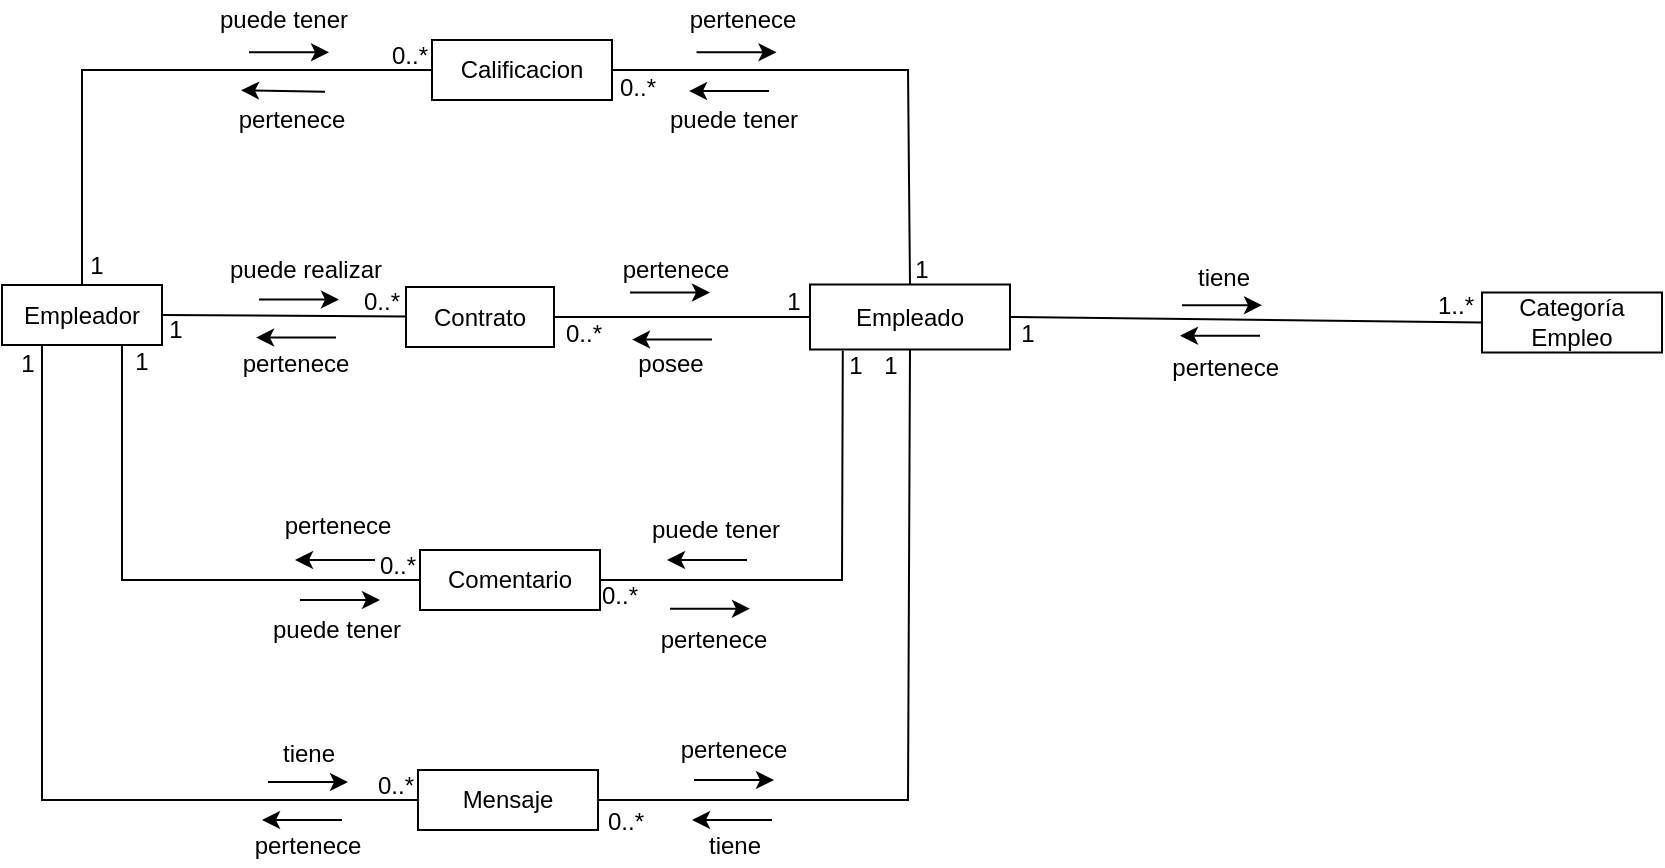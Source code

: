 <mxfile version="20.2.7" type="device"><diagram id="of9pC4fw-MPHWpr6VbC8" name="Página-1"><mxGraphModel dx="1085" dy="553" grid="1" gridSize="10" guides="1" tooltips="1" connect="1" arrows="1" fold="1" page="1" pageScale="1" pageWidth="827" pageHeight="1169" math="0" shadow="0"><root><mxCell id="0"/><mxCell id="1" parent="0"/><mxCell id="vg7QcbYvOYsoTMYz2Rsn-1" value="Calificacion" style="rounded=0;whiteSpace=wrap;html=1;" parent="1" vertex="1"><mxGeometry x="295" y="220" width="90" height="30" as="geometry"/></mxCell><mxCell id="vg7QcbYvOYsoTMYz2Rsn-2" value="Empleador" style="rounded=0;whiteSpace=wrap;html=1;" parent="1" vertex="1"><mxGeometry x="80" y="342.5" width="80" height="30" as="geometry"/></mxCell><mxCell id="aUI9zjwgP-qlKRp5OmpV-1" style="edgeStyle=orthogonalEdgeStyle;rounded=0;orthogonalLoop=1;jettySize=auto;html=1;entryX=1;entryY=0.5;entryDx=0;entryDy=0;endArrow=none;endFill=0;" parent="1" source="vg7QcbYvOYsoTMYz2Rsn-3" target="-ia9TVICKKa9PZTKKcAM-2" edge="1"><mxGeometry relative="1" as="geometry"/></mxCell><mxCell id="vg7QcbYvOYsoTMYz2Rsn-3" value="Empleado" style="rounded=0;whiteSpace=wrap;html=1;" parent="1" vertex="1"><mxGeometry x="484" y="342.25" width="100" height="32.5" as="geometry"/></mxCell><mxCell id="vg7QcbYvOYsoTMYz2Rsn-4" value="Categoría Empleo" style="rounded=0;whiteSpace=wrap;html=1;" parent="1" vertex="1"><mxGeometry x="820" y="346.25" width="90" height="30" as="geometry"/></mxCell><mxCell id="vg7QcbYvOYsoTMYz2Rsn-6" value="" style="endArrow=none;html=1;rounded=0;exitX=1;exitY=0.5;exitDx=0;exitDy=0;" parent="1" source="vg7QcbYvOYsoTMYz2Rsn-2" target="-ia9TVICKKa9PZTKKcAM-2" edge="1"><mxGeometry width="50" height="50" relative="1" as="geometry"><mxPoint x="240" y="370" as="sourcePoint"/><mxPoint x="480" y="360" as="targetPoint"/></mxGeometry></mxCell><mxCell id="vg7QcbYvOYsoTMYz2Rsn-8" value="" style="endArrow=none;html=1;rounded=0;entryX=0;entryY=0.5;entryDx=0;entryDy=0;exitX=0.5;exitY=0;exitDx=0;exitDy=0;" parent="1" source="vg7QcbYvOYsoTMYz2Rsn-2" target="vg7QcbYvOYsoTMYz2Rsn-1" edge="1"><mxGeometry width="50" height="50" relative="1" as="geometry"><mxPoint x="140" y="320" as="sourcePoint"/><mxPoint x="190" y="270" as="targetPoint"/><Array as="points"><mxPoint x="120" y="235"/></Array></mxGeometry></mxCell><mxCell id="vg7QcbYvOYsoTMYz2Rsn-9" value="" style="endArrow=classic;html=1;rounded=0;" parent="1" edge="1"><mxGeometry width="50" height="50" relative="1" as="geometry"><mxPoint x="394" y="346.25" as="sourcePoint"/><mxPoint x="434" y="346.25" as="targetPoint"/></mxGeometry></mxCell><mxCell id="vg7QcbYvOYsoTMYz2Rsn-10" value="" style="endArrow=none;html=1;rounded=0;entryX=0;entryY=0.5;entryDx=0;entryDy=0;exitX=1;exitY=0.5;exitDx=0;exitDy=0;" parent="1" source="vg7QcbYvOYsoTMYz2Rsn-3" target="vg7QcbYvOYsoTMYz2Rsn-4" edge="1"><mxGeometry width="50" height="50" relative="1" as="geometry"><mxPoint x="540" y="360" as="sourcePoint"/><mxPoint x="564" y="310" as="targetPoint"/></mxGeometry></mxCell><mxCell id="KfLtf7levQlxupuaYCD2-9" style="endArrow=none;html=1;rounded=0;entryX=0.164;entryY=1.02;entryDx=0;entryDy=0;exitX=1;exitY=0.5;exitDx=0;exitDy=0;entryPerimeter=0;" parent="1" source="KfLtf7levQlxupuaYCD2-2" target="vg7QcbYvOYsoTMYz2Rsn-3" edge="1"><mxGeometry relative="1" as="geometry"><Array as="points"><mxPoint x="500" y="490"/></Array></mxGeometry></mxCell><mxCell id="KfLtf7levQlxupuaYCD2-2" value="Comentario" style="rounded=0;whiteSpace=wrap;html=1;" parent="1" vertex="1"><mxGeometry x="289" y="475" width="90" height="30" as="geometry"/></mxCell><mxCell id="KfLtf7levQlxupuaYCD2-4" value="" style="endArrow=classic;html=1;rounded=0;" parent="1" edge="1"><mxGeometry width="50" height="50" relative="1" as="geometry"><mxPoint x="670.0" y="352.57" as="sourcePoint"/><mxPoint x="710.0" y="352.57" as="targetPoint"/></mxGeometry></mxCell><mxCell id="vg7QcbYvOYsoTMYz2Rsn-14" value="" style="endArrow=none;html=1;rounded=0;entryX=1;entryY=0.5;entryDx=0;entryDy=0;exitX=0.5;exitY=0;exitDx=0;exitDy=0;" parent="1" source="vg7QcbYvOYsoTMYz2Rsn-3" target="vg7QcbYvOYsoTMYz2Rsn-1" edge="1"><mxGeometry width="50" height="50" relative="1" as="geometry"><mxPoint x="464" y="337.5" as="sourcePoint"/><mxPoint x="554" y="232.5" as="targetPoint"/><Array as="points"><mxPoint x="533" y="235"/></Array></mxGeometry></mxCell><mxCell id="KfLtf7levQlxupuaYCD2-5" value="" style="endArrow=classic;html=1;rounded=0;" parent="1" edge="1"><mxGeometry width="50" height="50" relative="1" as="geometry"><mxPoint x="709.0" y="367.85" as="sourcePoint"/><mxPoint x="669.0" y="367.85" as="targetPoint"/></mxGeometry></mxCell><mxCell id="KfLtf7levQlxupuaYCD2-8" value="" style="endArrow=none;html=1;rounded=0;entryX=0.75;entryY=1;entryDx=0;entryDy=0;exitX=0;exitY=0.5;exitDx=0;exitDy=0;" parent="1" source="KfLtf7levQlxupuaYCD2-2" target="vg7QcbYvOYsoTMYz2Rsn-2" edge="1"><mxGeometry width="50" height="50" relative="1" as="geometry"><mxPoint x="300" y="470" as="sourcePoint"/><mxPoint x="350" y="420" as="targetPoint"/><Array as="points"><mxPoint x="140" y="490"/></Array></mxGeometry></mxCell><mxCell id="KfLtf7levQlxupuaYCD2-10" value="" style="endArrow=classic;html=1;rounded=0;" parent="1" edge="1"><mxGeometry width="50" height="50" relative="1" as="geometry"><mxPoint x="247" y="368.77" as="sourcePoint"/><mxPoint x="207" y="368.77" as="targetPoint"/></mxGeometry></mxCell><mxCell id="KfLtf7levQlxupuaYCD2-11" style="endArrow=none;html=1;rounded=0;entryX=0.5;entryY=1;entryDx=0;entryDy=0;exitX=1;exitY=0.5;exitDx=0;exitDy=0;" parent="1" source="KfLtf7levQlxupuaYCD2-12" target="vg7QcbYvOYsoTMYz2Rsn-3" edge="1"><mxGeometry relative="1" as="geometry"><mxPoint x="489.0" y="377.14" as="targetPoint"/><Array as="points"><mxPoint x="533" y="600"/></Array></mxGeometry></mxCell><mxCell id="KfLtf7levQlxupuaYCD2-12" value="Mensaje" style="rounded=0;whiteSpace=wrap;html=1;" parent="1" vertex="1"><mxGeometry x="288" y="585" width="90" height="30" as="geometry"/></mxCell><mxCell id="KfLtf7levQlxupuaYCD2-13" value="" style="endArrow=none;html=1;rounded=0;entryX=0.25;entryY=1;entryDx=0;entryDy=0;exitX=0;exitY=0.5;exitDx=0;exitDy=0;" parent="1" source="KfLtf7levQlxupuaYCD2-12" target="vg7QcbYvOYsoTMYz2Rsn-2" edge="1"><mxGeometry width="50" height="50" relative="1" as="geometry"><mxPoint x="305" y="605" as="sourcePoint"/><mxPoint x="215" y="460.0" as="targetPoint"/><Array as="points"><mxPoint x="100" y="600"/></Array></mxGeometry></mxCell><mxCell id="KfLtf7levQlxupuaYCD2-14" value="" style="endArrow=classic;html=1;rounded=0;" parent="1" edge="1"><mxGeometry width="50" height="50" relative="1" as="geometry"><mxPoint x="452.5" y="480" as="sourcePoint"/><mxPoint x="412.5" y="480" as="targetPoint"/></mxGeometry></mxCell><mxCell id="KfLtf7levQlxupuaYCD2-15" value="" style="endArrow=classic;html=1;rounded=0;" parent="1" edge="1"><mxGeometry width="50" height="50" relative="1" as="geometry"><mxPoint x="229" y="500" as="sourcePoint"/><mxPoint x="269" y="500" as="targetPoint"/></mxGeometry></mxCell><mxCell id="KfLtf7levQlxupuaYCD2-16" value="" style="endArrow=classic;html=1;rounded=0;" parent="1" edge="1"><mxGeometry width="50" height="50" relative="1" as="geometry"><mxPoint x="426" y="590" as="sourcePoint"/><mxPoint x="466" y="590" as="targetPoint"/></mxGeometry></mxCell><mxCell id="KfLtf7levQlxupuaYCD2-17" value="" style="endArrow=classic;html=1;rounded=0;" parent="1" edge="1"><mxGeometry width="50" height="50" relative="1" as="geometry"><mxPoint x="250" y="610" as="sourcePoint"/><mxPoint x="210" y="610" as="targetPoint"/></mxGeometry></mxCell><mxCell id="NRFu18FWYWFKZ57OWyYP-1" value="1" style="text;html=1;strokeColor=none;fillColor=none;align=center;verticalAlign=middle;whiteSpace=wrap;rounded=0;" parent="1" vertex="1"><mxGeometry x="500" y="375.75" width="14" height="15" as="geometry"/></mxCell><mxCell id="NRFu18FWYWFKZ57OWyYP-2" value="1" style="text;html=1;strokeColor=none;fillColor=none;align=center;verticalAlign=middle;whiteSpace=wrap;rounded=0;" parent="1" vertex="1"><mxGeometry x="80" y="374.5" width="26" height="15" as="geometry"/></mxCell><mxCell id="NRFu18FWYWFKZ57OWyYP-5" value="tiene" style="text;html=1;strokeColor=none;fillColor=none;align=center;verticalAlign=middle;whiteSpace=wrap;rounded=0;" parent="1" vertex="1"><mxGeometry x="420.5" y="613" width="51" height="20" as="geometry"/></mxCell><mxCell id="NRFu18FWYWFKZ57OWyYP-6" value="pertenece" style="text;html=1;strokeColor=none;fillColor=none;align=center;verticalAlign=middle;whiteSpace=wrap;rounded=0;" parent="1" vertex="1"><mxGeometry x="406" y="565" width="80" height="20" as="geometry"/></mxCell><mxCell id="NRFu18FWYWFKZ57OWyYP-8" value="1" style="text;html=1;strokeColor=none;fillColor=none;align=center;verticalAlign=middle;whiteSpace=wrap;rounded=0;" parent="1" vertex="1"><mxGeometry x="140" y="373.5" width="20" height="15" as="geometry"/></mxCell><mxCell id="NRFu18FWYWFKZ57OWyYP-9" value="1" style="text;html=1;strokeColor=none;fillColor=none;align=center;verticalAlign=middle;whiteSpace=wrap;rounded=0;" parent="1" vertex="1"><mxGeometry x="532" y="327" width="16" height="15" as="geometry"/></mxCell><mxCell id="NRFu18FWYWFKZ57OWyYP-10" value="1" style="text;html=1;strokeColor=none;fillColor=none;align=center;verticalAlign=middle;whiteSpace=wrap;rounded=0;" parent="1" vertex="1"><mxGeometry x="116" y="325" width="23" height="15" as="geometry"/></mxCell><mxCell id="NRFu18FWYWFKZ57OWyYP-11" value="pertenece&amp;nbsp;" style="text;html=1;strokeColor=none;fillColor=none;align=center;verticalAlign=middle;whiteSpace=wrap;rounded=0;" parent="1" vertex="1"><mxGeometry x="660" y="373.75" width="67" height="20" as="geometry"/></mxCell><mxCell id="NRFu18FWYWFKZ57OWyYP-12" value="1" style="text;html=1;strokeColor=none;fillColor=none;align=center;verticalAlign=middle;whiteSpace=wrap;rounded=0;" parent="1" vertex="1"><mxGeometry x="587" y="363" width="12" height="8" as="geometry"/></mxCell><mxCell id="NRFu18FWYWFKZ57OWyYP-13" value="1..*" style="text;html=1;strokeColor=none;fillColor=none;align=center;verticalAlign=middle;whiteSpace=wrap;rounded=0;" parent="1" vertex="1"><mxGeometry x="797" y="345.5" width="20" height="15" as="geometry"/></mxCell><mxCell id="NRFu18FWYWFKZ57OWyYP-14" value="tiene" style="text;html=1;strokeColor=none;fillColor=none;align=center;verticalAlign=middle;whiteSpace=wrap;rounded=0;" parent="1" vertex="1"><mxGeometry x="666" y="329" width="50" height="20" as="geometry"/></mxCell><mxCell id="NRFu18FWYWFKZ57OWyYP-15" value="" style="endArrow=classic;html=1;rounded=0;" parent="1" edge="1"><mxGeometry width="50" height="50" relative="1" as="geometry"><mxPoint x="203.5" y="226.17" as="sourcePoint"/><mxPoint x="243.5" y="226.17" as="targetPoint"/></mxGeometry></mxCell><mxCell id="NRFu18FWYWFKZ57OWyYP-16" value="" style="endArrow=classic;html=1;rounded=0;" parent="1" edge="1"><mxGeometry width="50" height="50" relative="1" as="geometry"><mxPoint x="463.5" y="245.52" as="sourcePoint"/><mxPoint x="423.5" y="245.52" as="targetPoint"/></mxGeometry></mxCell><mxCell id="NRFu18FWYWFKZ57OWyYP-18" value="puede tener" style="text;html=1;strokeColor=none;fillColor=none;align=center;verticalAlign=middle;whiteSpace=wrap;rounded=0;" parent="1" vertex="1"><mxGeometry x="411" y="250" width="70" height="20" as="geometry"/></mxCell><mxCell id="NRFu18FWYWFKZ57OWyYP-19" value="puede tener" style="text;html=1;strokeColor=none;fillColor=none;align=center;verticalAlign=middle;whiteSpace=wrap;rounded=0;" parent="1" vertex="1"><mxGeometry x="182" y="200" width="78" height="20" as="geometry"/></mxCell><mxCell id="NRFu18FWYWFKZ57OWyYP-20" value="puede tener" style="text;html=1;strokeColor=none;fillColor=none;align=center;verticalAlign=middle;whiteSpace=wrap;rounded=0;" parent="1" vertex="1"><mxGeometry x="210" y="505" width="75" height="20" as="geometry"/></mxCell><mxCell id="NRFu18FWYWFKZ57OWyYP-24" value="0..*" style="text;html=1;strokeColor=none;fillColor=none;align=center;verticalAlign=middle;whiteSpace=wrap;rounded=0;" parent="1" vertex="1"><mxGeometry x="260" y="342.5" width="20" height="16" as="geometry"/></mxCell><mxCell id="-y2ENIuTqWuEOq2K0uDb-7" value="1" style="text;html=1;strokeColor=none;fillColor=none;align=center;verticalAlign=middle;whiteSpace=wrap;rounded=0;" parent="1" vertex="1"><mxGeometry x="516" y="377" width="17" height="12" as="geometry"/></mxCell><mxCell id="OhheRrNZ9I2wYq8CPIBb-1" value="" style="endArrow=classic;html=1;rounded=0;" parent="1" edge="1"><mxGeometry width="50" height="50" relative="1" as="geometry"><mxPoint x="465" y="610" as="sourcePoint"/><mxPoint x="425" y="610" as="targetPoint"/></mxGeometry></mxCell><mxCell id="OhheRrNZ9I2wYq8CPIBb-2" value="pertenece" style="text;html=1;strokeColor=none;fillColor=none;align=center;verticalAlign=middle;whiteSpace=wrap;rounded=0;" parent="1" vertex="1"><mxGeometry x="202" y="613" width="62" height="20" as="geometry"/></mxCell><mxCell id="OhheRrNZ9I2wYq8CPIBb-3" value="" style="endArrow=classic;html=1;rounded=0;" parent="1" edge="1"><mxGeometry width="50" height="50" relative="1" as="geometry"><mxPoint x="213" y="591" as="sourcePoint"/><mxPoint x="253" y="591" as="targetPoint"/></mxGeometry></mxCell><mxCell id="OhheRrNZ9I2wYq8CPIBb-4" value="" style="endArrow=classic;html=1;rounded=0;" parent="1" edge="1"><mxGeometry width="50" height="50" relative="1" as="geometry"><mxPoint x="414" y="504.33" as="sourcePoint"/><mxPoint x="454" y="504.33" as="targetPoint"/></mxGeometry></mxCell><mxCell id="OhheRrNZ9I2wYq8CPIBb-7" value="tiene" style="text;html=1;strokeColor=none;fillColor=none;align=center;verticalAlign=middle;whiteSpace=wrap;rounded=0;" parent="1" vertex="1"><mxGeometry x="208" y="567" width="51" height="20" as="geometry"/></mxCell><mxCell id="OhheRrNZ9I2wYq8CPIBb-8" value="0..*" style="text;html=1;strokeColor=none;fillColor=none;align=center;verticalAlign=middle;whiteSpace=wrap;rounded=0;" parent="1" vertex="1"><mxGeometry x="379" y="603" width="26" height="15" as="geometry"/></mxCell><mxCell id="OhheRrNZ9I2wYq8CPIBb-9" value="0..*" style="text;html=1;strokeColor=none;fillColor=none;align=center;verticalAlign=middle;whiteSpace=wrap;rounded=0;" parent="1" vertex="1"><mxGeometry x="264" y="585" width="26" height="15" as="geometry"/></mxCell><mxCell id="OhheRrNZ9I2wYq8CPIBb-10" value="0..*" style="text;html=1;strokeColor=none;fillColor=none;align=center;verticalAlign=middle;whiteSpace=wrap;rounded=0;" parent="1" vertex="1"><mxGeometry x="385" y="236" width="26" height="15" as="geometry"/></mxCell><mxCell id="OhheRrNZ9I2wYq8CPIBb-11" value="0..*" style="text;html=1;strokeColor=none;fillColor=none;align=center;verticalAlign=middle;whiteSpace=wrap;rounded=0;" parent="1" vertex="1"><mxGeometry x="271" y="220" width="26" height="15" as="geometry"/></mxCell><mxCell id="OhheRrNZ9I2wYq8CPIBb-12" value="" style="endArrow=classic;html=1;rounded=0;" parent="1" edge="1"><mxGeometry width="50" height="50" relative="1" as="geometry"><mxPoint x="241.5" y="245.83" as="sourcePoint"/><mxPoint x="199.5" y="245.16" as="targetPoint"/></mxGeometry></mxCell><mxCell id="OhheRrNZ9I2wYq8CPIBb-15" value="pertenece" style="text;html=1;strokeColor=none;fillColor=none;align=center;verticalAlign=middle;whiteSpace=wrap;rounded=0;" parent="1" vertex="1"><mxGeometry x="195.5" y="250" width="58" height="20" as="geometry"/></mxCell><mxCell id="OhheRrNZ9I2wYq8CPIBb-16" value="" style="endArrow=classic;html=1;rounded=0;" parent="1" edge="1"><mxGeometry width="50" height="50" relative="1" as="geometry"><mxPoint x="427.25" y="226.17" as="sourcePoint"/><mxPoint x="467.25" y="226.17" as="targetPoint"/></mxGeometry></mxCell><mxCell id="OhheRrNZ9I2wYq8CPIBb-17" value="pertenece" style="text;html=1;strokeColor=none;fillColor=none;align=center;verticalAlign=middle;whiteSpace=wrap;rounded=0;" parent="1" vertex="1"><mxGeometry x="420" y="200" width="61" height="20" as="geometry"/></mxCell><mxCell id="OhheRrNZ9I2wYq8CPIBb-18" value="0..*" style="text;html=1;strokeColor=none;fillColor=none;align=center;verticalAlign=middle;whiteSpace=wrap;rounded=0;" parent="1" vertex="1"><mxGeometry x="376" y="490" width="26" height="15" as="geometry"/></mxCell><mxCell id="OhheRrNZ9I2wYq8CPIBb-19" value="puede tener" style="text;html=1;strokeColor=none;fillColor=none;align=center;verticalAlign=middle;whiteSpace=wrap;rounded=0;" parent="1" vertex="1"><mxGeometry x="401.5" y="455" width="70" height="20" as="geometry"/></mxCell><mxCell id="OhheRrNZ9I2wYq8CPIBb-20" value="pertenece" style="text;html=1;strokeColor=none;fillColor=none;align=center;verticalAlign=middle;whiteSpace=wrap;rounded=0;" parent="1" vertex="1"><mxGeometry x="405" y="510" width="62" height="20" as="geometry"/></mxCell><mxCell id="OhheRrNZ9I2wYq8CPIBb-21" value="" style="endArrow=classic;html=1;rounded=0;" parent="1" edge="1"><mxGeometry width="50" height="50" relative="1" as="geometry"><mxPoint x="266.5" y="480.0" as="sourcePoint"/><mxPoint x="226.5" y="480.0" as="targetPoint"/></mxGeometry></mxCell><mxCell id="OhheRrNZ9I2wYq8CPIBb-22" value="pertenece" style="text;html=1;strokeColor=none;fillColor=none;align=center;verticalAlign=middle;whiteSpace=wrap;rounded=0;" parent="1" vertex="1"><mxGeometry x="216.5" y="453" width="62" height="20" as="geometry"/></mxCell><mxCell id="-ia9TVICKKa9PZTKKcAM-1" value="0..*" style="text;html=1;strokeColor=none;fillColor=none;align=center;verticalAlign=middle;whiteSpace=wrap;rounded=0;" parent="1" vertex="1"><mxGeometry x="265" y="475" width="26" height="15" as="geometry"/></mxCell><mxCell id="-ia9TVICKKa9PZTKKcAM-2" value="Contrato" style="rounded=0;whiteSpace=wrap;html=1;" parent="1" vertex="1"><mxGeometry x="282" y="343.5" width="74" height="30" as="geometry"/></mxCell><mxCell id="-ia9TVICKKa9PZTKKcAM-4" value="0..*" style="text;html=1;strokeColor=none;fillColor=none;align=center;verticalAlign=middle;whiteSpace=wrap;rounded=0;" parent="1" vertex="1"><mxGeometry x="356" y="359" width="30" height="16" as="geometry"/></mxCell><mxCell id="-ia9TVICKKa9PZTKKcAM-10" value="" style="endArrow=classic;html=1;rounded=0;" parent="1" edge="1"><mxGeometry width="50" height="50" relative="1" as="geometry"><mxPoint x="435" y="369.77" as="sourcePoint"/><mxPoint x="395" y="369.77" as="targetPoint"/></mxGeometry></mxCell><mxCell id="-ia9TVICKKa9PZTKKcAM-11" value="pertenece" style="text;html=1;strokeColor=none;fillColor=none;align=center;verticalAlign=middle;whiteSpace=wrap;rounded=0;" parent="1" vertex="1"><mxGeometry x="197" y="377" width="60" height="10" as="geometry"/></mxCell><mxCell id="-ia9TVICKKa9PZTKKcAM-12" value="" style="endArrow=classic;html=1;rounded=0;" parent="1" edge="1"><mxGeometry width="50" height="50" relative="1" as="geometry"><mxPoint x="208.5" y="349.77" as="sourcePoint"/><mxPoint x="248.5" y="349.77" as="targetPoint"/></mxGeometry></mxCell><mxCell id="-ia9TVICKKa9PZTKKcAM-14" value="puede realizar" style="text;html=1;strokeColor=none;fillColor=none;align=center;verticalAlign=middle;whiteSpace=wrap;rounded=0;" parent="1" vertex="1"><mxGeometry x="189" y="327" width="86" height="15" as="geometry"/></mxCell><mxCell id="-ia9TVICKKa9PZTKKcAM-16" value="1" style="text;html=1;strokeColor=none;fillColor=none;align=center;verticalAlign=middle;whiteSpace=wrap;rounded=0;" parent="1" vertex="1"><mxGeometry x="157" y="360" width="20" height="10" as="geometry"/></mxCell><mxCell id="-ia9TVICKKa9PZTKKcAM-17" value="1" style="text;html=1;strokeColor=none;fillColor=none;align=center;verticalAlign=middle;whiteSpace=wrap;rounded=0;" parent="1" vertex="1"><mxGeometry x="466" y="345.5" width="20" height="10" as="geometry"/></mxCell><mxCell id="-ia9TVICKKa9PZTKKcAM-18" value="posee" style="text;html=1;strokeColor=none;fillColor=none;align=center;verticalAlign=middle;whiteSpace=wrap;rounded=0;" parent="1" vertex="1"><mxGeometry x="394" y="375.75" width="41" height="12.5" as="geometry"/></mxCell><mxCell id="-ia9TVICKKa9PZTKKcAM-19" value="pertenece" style="text;html=1;strokeColor=none;fillColor=none;align=center;verticalAlign=middle;whiteSpace=wrap;rounded=0;" parent="1" vertex="1"><mxGeometry x="387" y="330" width="60" height="10" as="geometry"/></mxCell></root></mxGraphModel></diagram></mxfile>